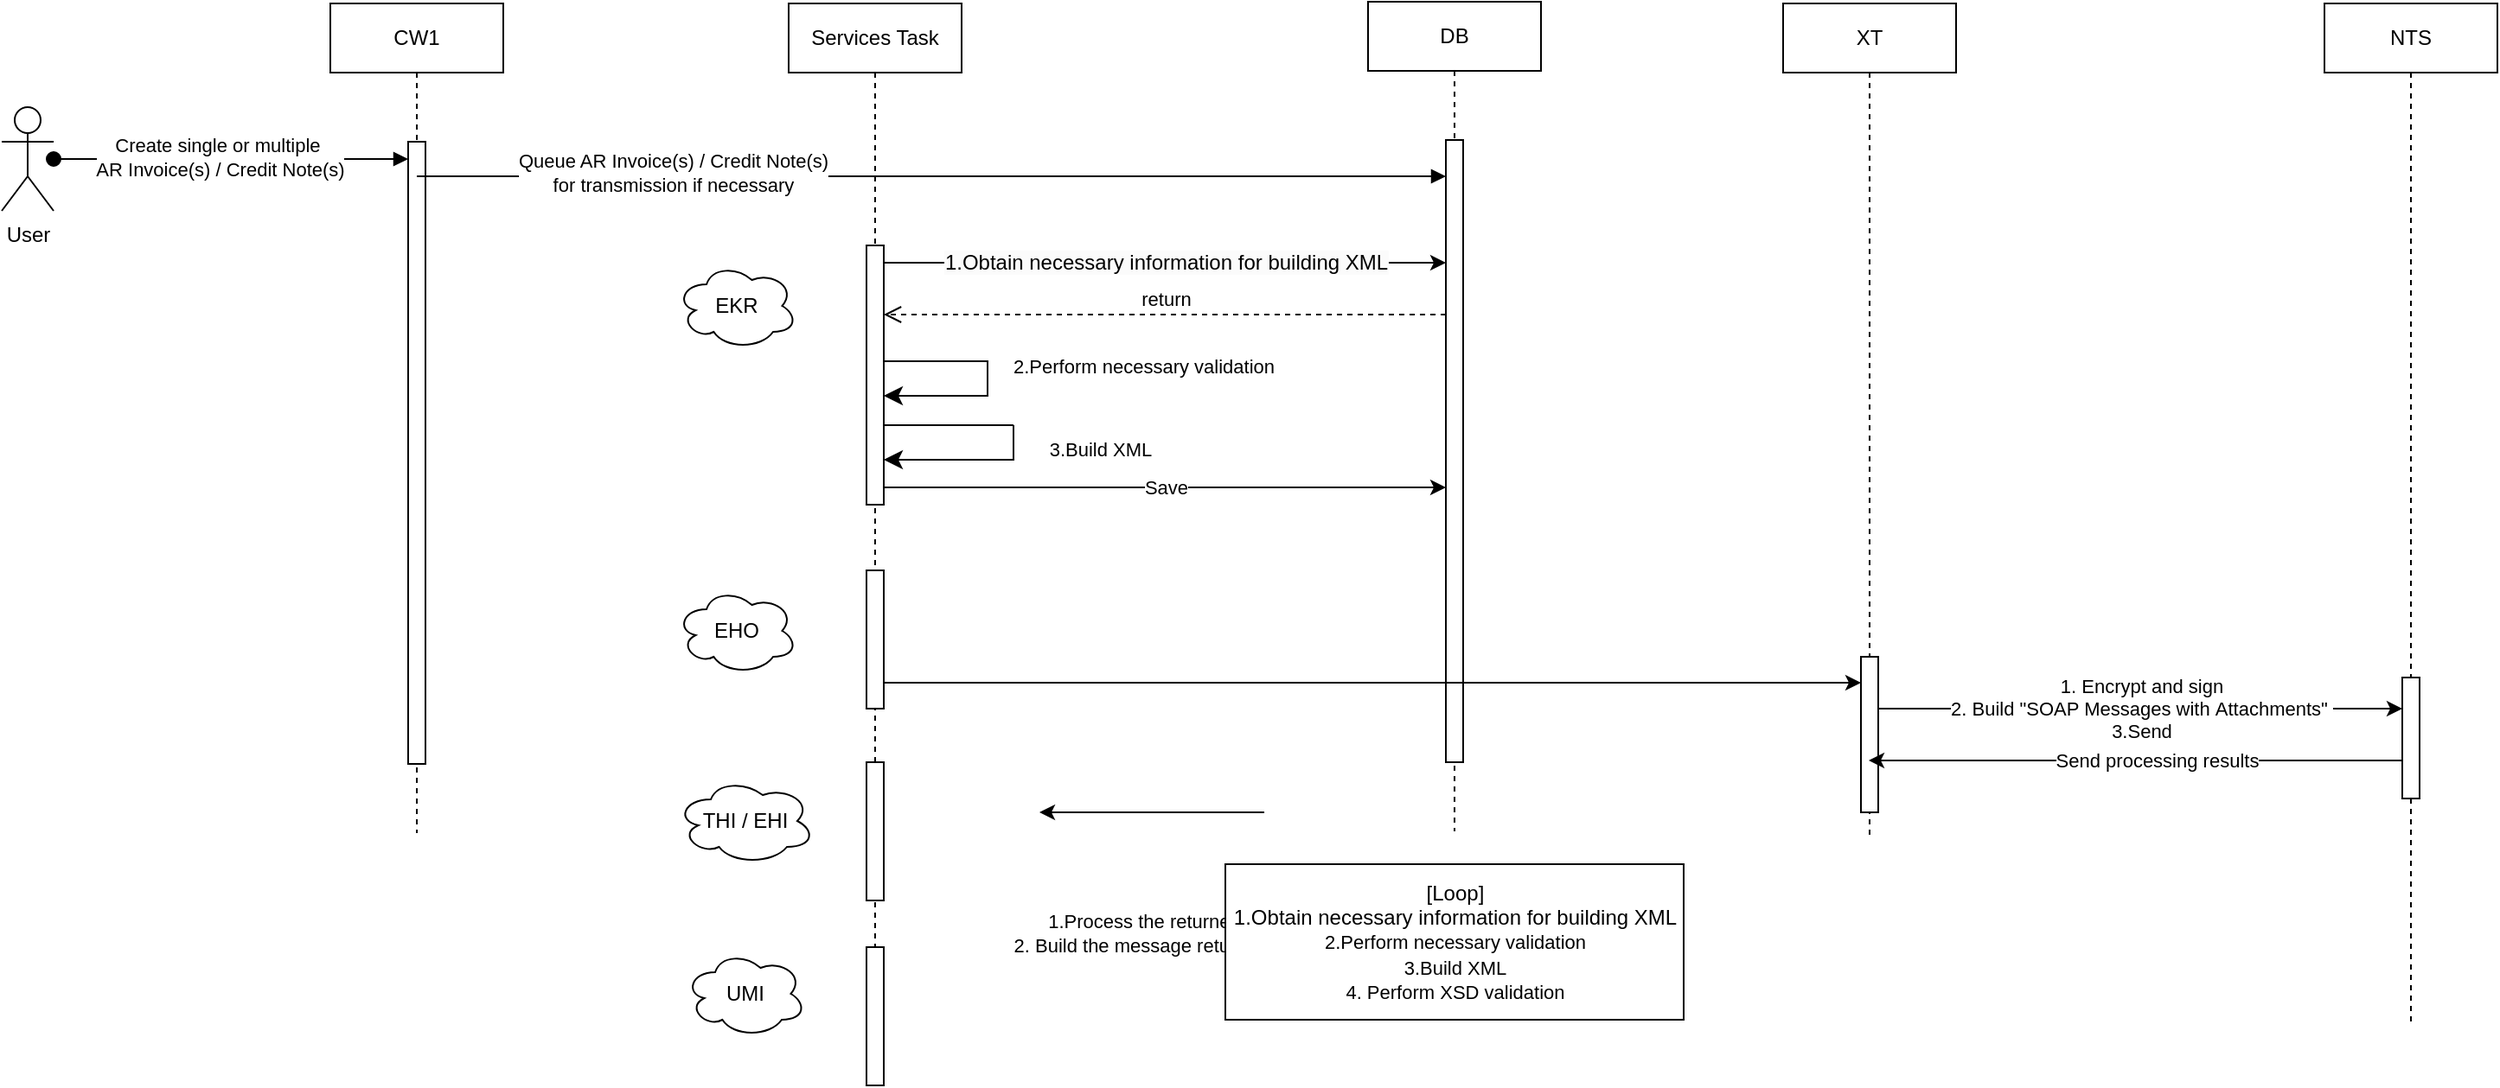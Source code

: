 <mxfile version="21.4.0" type="github">
  <diagram name="Page-1" id="2YBvvXClWsGukQMizWep">
    <mxGraphModel dx="2085" dy="636" grid="1" gridSize="10" guides="1" tooltips="1" connect="1" arrows="1" fold="1" page="1" pageScale="1" pageWidth="850" pageHeight="1100" math="0" shadow="0">
      <root>
        <mxCell id="0" />
        <mxCell id="1" parent="0" />
        <mxCell id="aM9ryv3xv72pqoxQDRHE-5" value="Services Task" style="shape=umlLifeline;perimeter=lifelinePerimeter;whiteSpace=wrap;html=1;container=0;dropTarget=0;collapsible=0;recursiveResize=0;outlineConnect=0;portConstraint=eastwest;newEdgeStyle={&quot;edgeStyle&quot;:&quot;elbowEdgeStyle&quot;,&quot;elbow&quot;:&quot;vertical&quot;,&quot;curved&quot;:0,&quot;rounded&quot;:0};" parent="1" vertex="1">
          <mxGeometry x="375" y="80" width="100" height="621" as="geometry" />
        </mxCell>
        <mxCell id="aM9ryv3xv72pqoxQDRHE-6" value="" style="html=1;points=[];perimeter=orthogonalPerimeter;outlineConnect=0;targetShapes=umlLifeline;portConstraint=eastwest;newEdgeStyle={&quot;edgeStyle&quot;:&quot;elbowEdgeStyle&quot;,&quot;elbow&quot;:&quot;vertical&quot;,&quot;curved&quot;:0,&quot;rounded&quot;:0};" parent="aM9ryv3xv72pqoxQDRHE-5" vertex="1">
          <mxGeometry x="45" y="140" width="10" height="150" as="geometry" />
        </mxCell>
        <mxCell id="HtMYwvInf2GWWzEo8MSv-47" value="" style="html=1;points=[];perimeter=orthogonalPerimeter;outlineConnect=0;targetShapes=umlLifeline;portConstraint=eastwest;newEdgeStyle={&quot;edgeStyle&quot;:&quot;elbowEdgeStyle&quot;,&quot;elbow&quot;:&quot;vertical&quot;,&quot;curved&quot;:0,&quot;rounded&quot;:0};" vertex="1" parent="aM9ryv3xv72pqoxQDRHE-5">
          <mxGeometry x="45" y="328" width="10" height="80" as="geometry" />
        </mxCell>
        <mxCell id="HtMYwvInf2GWWzEo8MSv-48" value="" style="html=1;points=[];perimeter=orthogonalPerimeter;outlineConnect=0;targetShapes=umlLifeline;portConstraint=eastwest;newEdgeStyle={&quot;edgeStyle&quot;:&quot;elbowEdgeStyle&quot;,&quot;elbow&quot;:&quot;vertical&quot;,&quot;curved&quot;:0,&quot;rounded&quot;:0};" vertex="1" parent="aM9ryv3xv72pqoxQDRHE-5">
          <mxGeometry x="45" y="439" width="10" height="80" as="geometry" />
        </mxCell>
        <mxCell id="HtMYwvInf2GWWzEo8MSv-53" value="" style="html=1;points=[];perimeter=orthogonalPerimeter;outlineConnect=0;targetShapes=umlLifeline;portConstraint=eastwest;newEdgeStyle={&quot;edgeStyle&quot;:&quot;elbowEdgeStyle&quot;,&quot;elbow&quot;:&quot;vertical&quot;,&quot;curved&quot;:0,&quot;rounded&quot;:0};" vertex="1" parent="aM9ryv3xv72pqoxQDRHE-5">
          <mxGeometry x="45" y="546" width="10" height="80" as="geometry" />
        </mxCell>
        <mxCell id="HtMYwvInf2GWWzEo8MSv-68" value="" style="edgeStyle=elbowEdgeStyle;rounded=0;orthogonalLoop=1;jettySize=auto;html=1;elbow=vertical;curved=0;" edge="1" parent="aM9ryv3xv72pqoxQDRHE-5" source="aM9ryv3xv72pqoxQDRHE-6" target="aM9ryv3xv72pqoxQDRHE-5">
          <mxGeometry relative="1" as="geometry">
            <mxPoint x="65" y="181" as="sourcePoint" />
            <mxPoint x="395" y="181" as="targetPoint" />
            <Array as="points">
              <mxPoint x="100" y="181" />
              <mxPoint x="220" y="181" />
              <mxPoint x="320" y="281" />
              <mxPoint x="360" y="301" />
              <mxPoint x="380" y="211" />
              <mxPoint x="360" y="231" />
              <mxPoint x="395" y="171" />
              <mxPoint x="355" y="161" />
              <mxPoint x="155" y="111" />
              <mxPoint x="185" y="101" />
            </Array>
          </mxGeometry>
        </mxCell>
        <mxCell id="HtMYwvInf2GWWzEo8MSv-73" value="3.Build&amp;nbsp;XML" style="edgeStyle=segmentEdgeStyle;endArrow=classic;html=1;curved=0;rounded=0;endSize=8;startSize=8;" edge="1" parent="aM9ryv3xv72pqoxQDRHE-5">
          <mxGeometry x="0.047" y="50" width="50" height="50" relative="1" as="geometry">
            <mxPoint x="55" y="244" as="sourcePoint" />
            <mxPoint x="55" y="264" as="targetPoint" />
            <Array as="points">
              <mxPoint x="130" y="244" />
              <mxPoint x="130" y="264" />
            </Array>
            <mxPoint as="offset" />
          </mxGeometry>
        </mxCell>
        <mxCell id="HtMYwvInf2GWWzEo8MSv-72" value="&#xa;&lt;span style=&quot;color: rgb(0, 0, 0); font-family: Helvetica; font-size: 11px; font-style: normal; font-variant-ligatures: normal; font-variant-caps: normal; font-weight: 400; letter-spacing: normal; orphans: 2; text-align: center; text-indent: 0px; text-transform: none; widows: 2; word-spacing: 0px; -webkit-text-stroke-width: 0px; background-color: rgb(255, 255, 255); text-decoration-thickness: initial; text-decoration-style: initial; text-decoration-color: initial; float: none; display: inline !important;&quot;&gt;2.Perform necessary validation&lt;/span&gt;&#xa;&#xa;" style="edgeStyle=segmentEdgeStyle;endArrow=classic;html=1;curved=0;rounded=0;endSize=8;startSize=8;" edge="1" parent="aM9ryv3xv72pqoxQDRHE-5" source="aM9ryv3xv72pqoxQDRHE-6" target="aM9ryv3xv72pqoxQDRHE-6">
          <mxGeometry y="90" width="50" height="50" relative="1" as="geometry">
            <mxPoint x="44.5" y="207" as="sourcePoint" />
            <mxPoint x="44.5" y="227" as="targetPoint" />
            <Array as="points">
              <mxPoint x="115" y="207" />
              <mxPoint x="115" y="227" />
            </Array>
            <mxPoint as="offset" />
          </mxGeometry>
        </mxCell>
        <mxCell id="HtMYwvInf2GWWzEo8MSv-1" value="User" style="shape=umlActor;verticalLabelPosition=bottom;verticalAlign=top;html=1;outlineConnect=0;" vertex="1" parent="1">
          <mxGeometry x="-80" y="140" width="30" height="60" as="geometry" />
        </mxCell>
        <mxCell id="aM9ryv3xv72pqoxQDRHE-3" value="" style="html=1;verticalAlign=bottom;startArrow=oval;endArrow=block;startSize=8;edgeStyle=elbowEdgeStyle;elbow=vertical;curved=0;rounded=0;" parent="1" target="HtMYwvInf2GWWzEo8MSv-13" edge="1" source="HtMYwvInf2GWWzEo8MSv-1">
          <mxGeometry x="0.012" relative="1" as="geometry">
            <mxPoint x="190" y="140" as="sourcePoint" />
            <mxPoint x="250" y="155" as="targetPoint" />
            <Array as="points">
              <mxPoint x="150" y="170" />
            </Array>
            <mxPoint as="offset" />
          </mxGeometry>
        </mxCell>
        <mxCell id="HtMYwvInf2GWWzEo8MSv-35" value="Create single or multiple&amp;nbsp;&lt;br style=&quot;border-color: var(--border-color);&quot;&gt;AR Invoice(s) / Credit Note(s)" style="edgeLabel;html=1;align=center;verticalAlign=middle;resizable=0;points=[];" vertex="1" connectable="0" parent="aM9ryv3xv72pqoxQDRHE-3">
          <mxGeometry x="0.146" relative="1" as="geometry">
            <mxPoint x="-22" y="-1" as="offset" />
          </mxGeometry>
        </mxCell>
        <mxCell id="HtMYwvInf2GWWzEo8MSv-2" value="DB" style="shape=umlLifeline;perimeter=lifelinePerimeter;whiteSpace=wrap;html=1;container=0;dropTarget=0;collapsible=0;recursiveResize=0;outlineConnect=0;portConstraint=eastwest;newEdgeStyle={&quot;edgeStyle&quot;:&quot;elbowEdgeStyle&quot;,&quot;elbow&quot;:&quot;vertical&quot;,&quot;curved&quot;:0,&quot;rounded&quot;:0};" vertex="1" parent="1">
          <mxGeometry x="710" y="79" width="100" height="480" as="geometry" />
        </mxCell>
        <mxCell id="HtMYwvInf2GWWzEo8MSv-3" value="" style="html=1;points=[];perimeter=orthogonalPerimeter;outlineConnect=0;targetShapes=umlLifeline;portConstraint=eastwest;newEdgeStyle={&quot;edgeStyle&quot;:&quot;elbowEdgeStyle&quot;,&quot;elbow&quot;:&quot;vertical&quot;,&quot;curved&quot;:0,&quot;rounded&quot;:0};" vertex="1" parent="HtMYwvInf2GWWzEo8MSv-2">
          <mxGeometry x="45" y="80" width="10" height="360" as="geometry" />
        </mxCell>
        <mxCell id="HtMYwvInf2GWWzEo8MSv-8" value="NTS" style="shape=umlLifeline;perimeter=lifelinePerimeter;whiteSpace=wrap;html=1;container=0;dropTarget=0;collapsible=0;recursiveResize=0;outlineConnect=0;portConstraint=eastwest;newEdgeStyle={&quot;edgeStyle&quot;:&quot;elbowEdgeStyle&quot;,&quot;elbow&quot;:&quot;vertical&quot;,&quot;curved&quot;:0,&quot;rounded&quot;:0};" vertex="1" parent="1">
          <mxGeometry x="1263" y="80" width="100" height="590" as="geometry" />
        </mxCell>
        <mxCell id="HtMYwvInf2GWWzEo8MSv-9" value="" style="html=1;points=[];perimeter=orthogonalPerimeter;outlineConnect=0;targetShapes=umlLifeline;portConstraint=eastwest;newEdgeStyle={&quot;edgeStyle&quot;:&quot;elbowEdgeStyle&quot;,&quot;elbow&quot;:&quot;vertical&quot;,&quot;curved&quot;:0,&quot;rounded&quot;:0};" vertex="1" parent="HtMYwvInf2GWWzEo8MSv-8">
          <mxGeometry x="45" y="390" width="10" height="70" as="geometry" />
        </mxCell>
        <mxCell id="HtMYwvInf2GWWzEo8MSv-10" value="XT" style="shape=umlLifeline;perimeter=lifelinePerimeter;whiteSpace=wrap;html=1;container=0;dropTarget=0;collapsible=0;recursiveResize=0;outlineConnect=0;portConstraint=eastwest;newEdgeStyle={&quot;edgeStyle&quot;:&quot;elbowEdgeStyle&quot;,&quot;elbow&quot;:&quot;vertical&quot;,&quot;curved&quot;:0,&quot;rounded&quot;:0};" vertex="1" parent="1">
          <mxGeometry x="950" y="80" width="100" height="481" as="geometry" />
        </mxCell>
        <mxCell id="HtMYwvInf2GWWzEo8MSv-11" value="" style="html=1;points=[];perimeter=orthogonalPerimeter;outlineConnect=0;targetShapes=umlLifeline;portConstraint=eastwest;newEdgeStyle={&quot;edgeStyle&quot;:&quot;elbowEdgeStyle&quot;,&quot;elbow&quot;:&quot;vertical&quot;,&quot;curved&quot;:0,&quot;rounded&quot;:0};" vertex="1" parent="HtMYwvInf2GWWzEo8MSv-10">
          <mxGeometry x="45" y="378" width="10" height="90" as="geometry" />
        </mxCell>
        <mxCell id="HtMYwvInf2GWWzEo8MSv-12" value="CW1" style="shape=umlLifeline;perimeter=lifelinePerimeter;whiteSpace=wrap;html=1;container=0;dropTarget=0;collapsible=0;recursiveResize=0;outlineConnect=0;portConstraint=eastwest;newEdgeStyle={&quot;edgeStyle&quot;:&quot;elbowEdgeStyle&quot;,&quot;elbow&quot;:&quot;vertical&quot;,&quot;curved&quot;:0,&quot;rounded&quot;:0};" vertex="1" parent="1">
          <mxGeometry x="110" y="80" width="100" height="480" as="geometry" />
        </mxCell>
        <mxCell id="HtMYwvInf2GWWzEo8MSv-13" value="" style="html=1;points=[];perimeter=orthogonalPerimeter;outlineConnect=0;targetShapes=umlLifeline;portConstraint=eastwest;newEdgeStyle={&quot;edgeStyle&quot;:&quot;elbowEdgeStyle&quot;,&quot;elbow&quot;:&quot;vertical&quot;,&quot;curved&quot;:0,&quot;rounded&quot;:0};" vertex="1" parent="HtMYwvInf2GWWzEo8MSv-12">
          <mxGeometry x="45" y="80" width="10" height="360" as="geometry" />
        </mxCell>
        <mxCell id="HtMYwvInf2GWWzEo8MSv-29" value="&lt;span style=&quot;color: rgb(0, 0, 0); font-family: Helvetica; font-size: 11px; font-style: normal; font-variant-ligatures: normal; font-variant-caps: normal; font-weight: 400; letter-spacing: normal; orphans: 2; text-align: center; text-indent: 0px; text-transform: none; widows: 2; word-spacing: 0px; -webkit-text-stroke-width: 0px; background-color: rgb(255, 255, 255); text-decoration-thickness: initial; text-decoration-style: initial; text-decoration-color: initial; float: none; display: inline !important;&quot;&gt;1. Encrypt and sign&lt;br&gt;2. Build &quot;SOAP Messages with&amp;nbsp;Attachments&quot;&amp;nbsp;&lt;br&gt;3.Send&lt;br&gt;&lt;/span&gt;" style="edgeStyle=elbowEdgeStyle;rounded=0;orthogonalLoop=1;jettySize=auto;html=1;elbow=vertical;curved=0;" edge="1" parent="1" source="HtMYwvInf2GWWzEo8MSv-11">
          <mxGeometry relative="1" as="geometry">
            <mxPoint x="835" y="308" as="sourcePoint" />
            <mxPoint x="1308" y="488" as="targetPoint" />
            <Array as="points">
              <mxPoint x="1290" y="488" />
              <mxPoint x="1090" y="318" />
            </Array>
          </mxGeometry>
        </mxCell>
        <mxCell id="HtMYwvInf2GWWzEo8MSv-30" value="" style="edgeStyle=elbowEdgeStyle;rounded=0;orthogonalLoop=1;jettySize=auto;html=1;elbow=vertical;curved=0;" edge="1" parent="1">
          <mxGeometry relative="1" as="geometry">
            <mxPoint x="1308" y="518" as="sourcePoint" />
            <mxPoint x="999.5" y="518" as="targetPoint" />
            <Array as="points">
              <mxPoint x="1270" y="518" />
              <mxPoint x="1260" y="468" />
              <mxPoint x="1190" y="368" />
              <mxPoint x="950" y="408" />
              <mxPoint x="1190" y="338" />
            </Array>
          </mxGeometry>
        </mxCell>
        <mxCell id="HtMYwvInf2GWWzEo8MSv-38" value="Send processing results" style="edgeLabel;html=1;align=center;verticalAlign=middle;resizable=0;points=[];" vertex="1" connectable="0" parent="HtMYwvInf2GWWzEo8MSv-30">
          <mxGeometry x="-0.431" y="-5" relative="1" as="geometry">
            <mxPoint x="-54" y="5" as="offset" />
          </mxGeometry>
        </mxCell>
        <mxCell id="HtMYwvInf2GWWzEo8MSv-32" value="" style="edgeStyle=elbowEdgeStyle;rounded=0;orthogonalLoop=1;jettySize=auto;html=1;elbow=vertical;curved=0;" edge="1" parent="1" source="aM9ryv3xv72pqoxQDRHE-6" target="HtMYwvInf2GWWzEo8MSv-3">
          <mxGeometry relative="1" as="geometry">
            <mxPoint x="440" y="230" as="sourcePoint" />
            <mxPoint x="770" y="230" as="targetPoint" />
            <Array as="points">
              <mxPoint x="710" y="360" />
              <mxPoint x="670" y="340" />
              <mxPoint x="710" y="360" />
              <mxPoint x="730" y="270" />
              <mxPoint x="710" y="290" />
              <mxPoint x="745" y="230" />
              <mxPoint x="705" y="220" />
              <mxPoint x="505" y="170" />
              <mxPoint x="535" y="160" />
            </Array>
          </mxGeometry>
        </mxCell>
        <mxCell id="HtMYwvInf2GWWzEo8MSv-33" value="Save" style="edgeLabel;html=1;align=center;verticalAlign=middle;resizable=0;points=[];" vertex="1" connectable="0" parent="HtMYwvInf2GWWzEo8MSv-32">
          <mxGeometry x="-0.042" y="1" relative="1" as="geometry">
            <mxPoint x="7" y="1" as="offset" />
          </mxGeometry>
        </mxCell>
        <mxCell id="HtMYwvInf2GWWzEo8MSv-44" value="" style="edgeStyle=elbowEdgeStyle;rounded=0;orthogonalLoop=1;jettySize=auto;html=1;elbow=vertical;curved=0;" edge="1" parent="1">
          <mxGeometry relative="1" as="geometry">
            <mxPoint x="650" y="548" as="sourcePoint" />
            <mxPoint x="520" y="548" as="targetPoint" />
            <Array as="points" />
          </mxGeometry>
        </mxCell>
        <mxCell id="HtMYwvInf2GWWzEo8MSv-45" value="1.Process the returned results&lt;br&gt;2.&amp;nbsp;Build the message returned to CW1" style="edgeLabel;html=1;align=center;verticalAlign=middle;resizable=0;points=[];" vertex="1" connectable="0" parent="HtMYwvInf2GWWzEo8MSv-44">
          <mxGeometry x="-0.431" y="-5" relative="1" as="geometry">
            <mxPoint x="-15" y="75" as="offset" />
          </mxGeometry>
        </mxCell>
        <mxCell id="HtMYwvInf2GWWzEo8MSv-55" value="EKR" style="ellipse;shape=cloud;whiteSpace=wrap;html=1;" vertex="1" parent="1">
          <mxGeometry x="310" y="230" width="70" height="50" as="geometry" />
        </mxCell>
        <mxCell id="HtMYwvInf2GWWzEo8MSv-57" value="EHO" style="ellipse;shape=cloud;whiteSpace=wrap;html=1;" vertex="1" parent="1">
          <mxGeometry x="310" y="418" width="70" height="50" as="geometry" />
        </mxCell>
        <mxCell id="HtMYwvInf2GWWzEo8MSv-59" value="THI / EHI" style="ellipse;shape=cloud;whiteSpace=wrap;html=1;" vertex="1" parent="1">
          <mxGeometry x="310" y="528" width="80" height="50" as="geometry" />
        </mxCell>
        <mxCell id="HtMYwvInf2GWWzEo8MSv-60" value="UMI" style="ellipse;shape=cloud;whiteSpace=wrap;html=1;" vertex="1" parent="1">
          <mxGeometry x="315" y="628" width="70" height="50" as="geometry" />
        </mxCell>
        <mxCell id="HtMYwvInf2GWWzEo8MSv-63" value="" style="edgeStyle=elbowEdgeStyle;rounded=0;orthogonalLoop=1;jettySize=auto;html=1;elbow=vertical;curved=0;" edge="1" parent="1" source="HtMYwvInf2GWWzEo8MSv-47" target="HtMYwvInf2GWWzEo8MSv-11">
          <mxGeometry relative="1" as="geometry">
            <mxPoint x="470" y="447" as="targetPoint" />
          </mxGeometry>
        </mxCell>
        <mxCell id="aM9ryv3xv72pqoxQDRHE-7" value="" style="html=1;verticalAlign=bottom;endArrow=block;edgeStyle=elbowEdgeStyle;elbow=vertical;curved=0;rounded=0;" parent="1" source="HtMYwvInf2GWWzEo8MSv-12" target="HtMYwvInf2GWWzEo8MSv-3" edge="1">
          <mxGeometry x="-0.004" relative="1" as="geometry">
            <mxPoint x="260" y="150" as="sourcePoint" />
            <Array as="points">
              <mxPoint x="640" y="180" />
              <mxPoint x="370" y="180" />
              <mxPoint x="300" y="180" />
              <mxPoint x="380" y="210" />
              <mxPoint x="345" y="150" />
            </Array>
            <mxPoint x="730" y="190" as="targetPoint" />
            <mxPoint as="offset" />
          </mxGeometry>
        </mxCell>
        <mxCell id="HtMYwvInf2GWWzEo8MSv-34" value="Queue AR Invoice(s) / Credit Note(s)&lt;br style=&quot;border-color: var(--border-color);&quot;&gt;for transmission if necessary" style="edgeLabel;html=1;align=center;verticalAlign=middle;resizable=0;points=[];" vertex="1" connectable="0" parent="aM9ryv3xv72pqoxQDRHE-7">
          <mxGeometry x="0.207" y="2" relative="1" as="geometry">
            <mxPoint x="-211" as="offset" />
          </mxGeometry>
        </mxCell>
        <mxCell id="HtMYwvInf2GWWzEo8MSv-64" value="[Loop]&lt;br&gt;1.Obtain necessary&amp;nbsp;information for building XML&lt;br style=&quot;border-color: var(--border-color); font-size: 11px;&quot;&gt;&lt;span style=&quot;font-size: 11px; background-color: rgb(255, 255, 255);&quot;&gt;2.Perform necessary validation&lt;/span&gt;&lt;br style=&quot;border-color: var(--border-color); font-size: 11px;&quot;&gt;&lt;span style=&quot;font-size: 11px; background-color: rgb(255, 255, 255);&quot;&gt;3.Build&amp;nbsp;XML&lt;/span&gt;&lt;br style=&quot;border-color: var(--border-color); font-size: 11px;&quot;&gt;&lt;span style=&quot;font-size: 11px; background-color: rgb(255, 255, 255);&quot;&gt;4. Perform XSD validation&lt;/span&gt;" style="whiteSpace=wrap;html=1;" vertex="1" parent="1">
          <mxGeometry x="627.5" y="578" width="265" height="90" as="geometry" />
        </mxCell>
        <mxCell id="HtMYwvInf2GWWzEo8MSv-66" value="" style="edgeStyle=elbowEdgeStyle;rounded=0;orthogonalLoop=1;jettySize=auto;html=1;elbow=vertical;curved=0;" edge="1" parent="1" source="aM9ryv3xv72pqoxQDRHE-6" target="HtMYwvInf2GWWzEo8MSv-3">
          <mxGeometry x="0.121" y="10" relative="1" as="geometry">
            <mxPoint x="435" y="350" as="sourcePoint" />
            <mxPoint x="765" y="350" as="targetPoint" />
            <Array as="points">
              <mxPoint x="720" y="230" />
              <mxPoint x="580" y="250" />
              <mxPoint x="680" y="350" />
              <mxPoint x="720" y="370" />
              <mxPoint x="740" y="280" />
              <mxPoint x="720" y="300" />
              <mxPoint x="755" y="240" />
              <mxPoint x="715" y="230" />
              <mxPoint x="515" y="180" />
              <mxPoint x="545" y="170" />
            </Array>
            <mxPoint as="offset" />
          </mxGeometry>
        </mxCell>
        <mxCell id="HtMYwvInf2GWWzEo8MSv-67" value="&lt;span style=&quot;color: rgb(0, 0, 0); font-family: Helvetica; font-size: 12px; font-style: normal; font-variant-ligatures: normal; font-variant-caps: normal; font-weight: 400; letter-spacing: normal; orphans: 2; text-align: center; text-indent: 0px; text-transform: none; widows: 2; word-spacing: 0px; -webkit-text-stroke-width: 0px; background-color: rgb(251, 251, 251); text-decoration-thickness: initial; text-decoration-style: initial; text-decoration-color: initial; float: none; display: inline !important;&quot;&gt;1.Obtain necessary&amp;nbsp;information for building XML&lt;/span&gt;" style="edgeLabel;html=1;align=center;verticalAlign=middle;resizable=0;points=[];" vertex="1" connectable="0" parent="HtMYwvInf2GWWzEo8MSv-66">
          <mxGeometry x="-0.042" y="1" relative="1" as="geometry">
            <mxPoint x="7" y="1" as="offset" />
          </mxGeometry>
        </mxCell>
        <mxCell id="HtMYwvInf2GWWzEo8MSv-76" value="return" style="html=1;verticalAlign=bottom;endArrow=open;dashed=1;endSize=8;edgeStyle=elbowEdgeStyle;elbow=vertical;curved=0;rounded=0;" edge="1" parent="1" source="HtMYwvInf2GWWzEo8MSv-3" target="aM9ryv3xv72pqoxQDRHE-6">
          <mxGeometry relative="1" as="geometry">
            <mxPoint x="570" y="260" as="sourcePoint" />
            <mxPoint x="490" y="260" as="targetPoint" />
            <Array as="points">
              <mxPoint x="570" y="260" />
            </Array>
          </mxGeometry>
        </mxCell>
      </root>
    </mxGraphModel>
  </diagram>
</mxfile>
